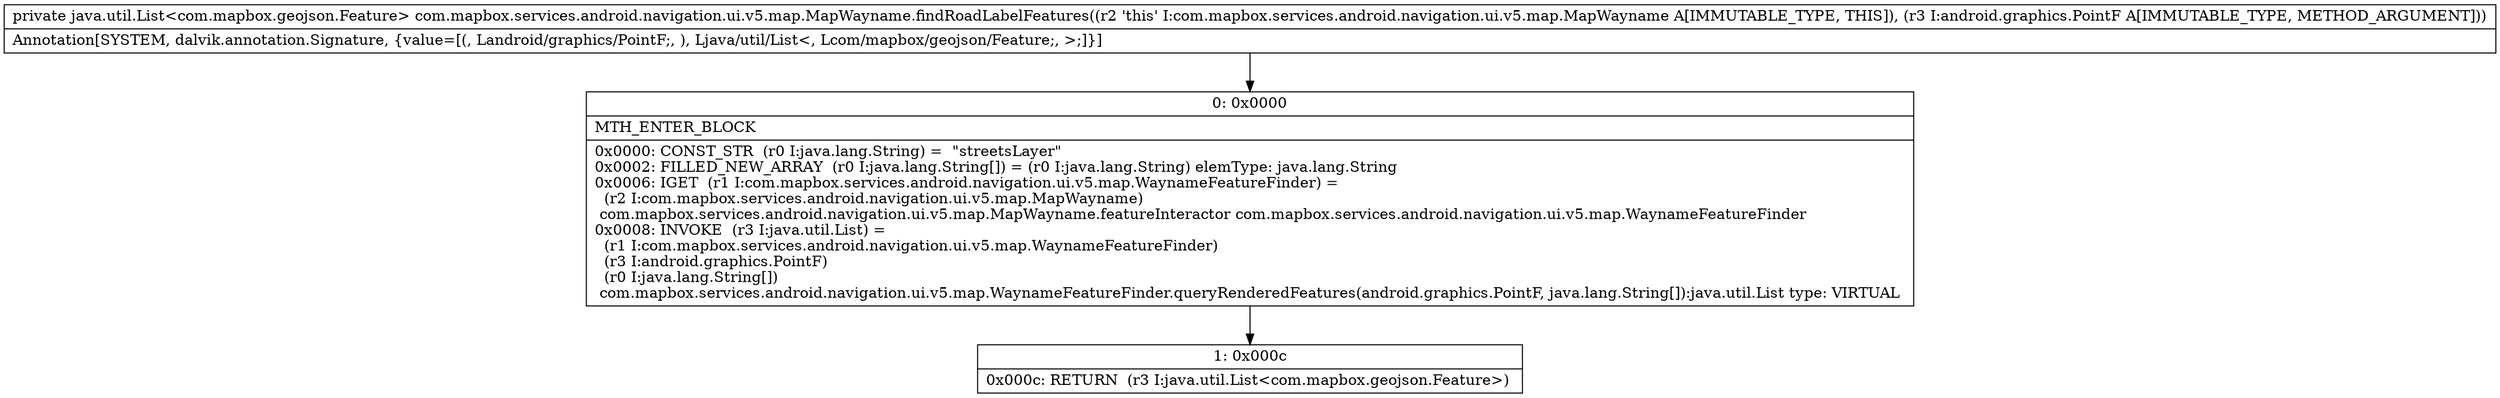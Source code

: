 digraph "CFG forcom.mapbox.services.android.navigation.ui.v5.map.MapWayname.findRoadLabelFeatures(Landroid\/graphics\/PointF;)Ljava\/util\/List;" {
Node_0 [shape=record,label="{0\:\ 0x0000|MTH_ENTER_BLOCK\l|0x0000: CONST_STR  (r0 I:java.lang.String) =  \"streetsLayer\" \l0x0002: FILLED_NEW_ARRAY  (r0 I:java.lang.String[]) = (r0 I:java.lang.String) elemType: java.lang.String \l0x0006: IGET  (r1 I:com.mapbox.services.android.navigation.ui.v5.map.WaynameFeatureFinder) = \l  (r2 I:com.mapbox.services.android.navigation.ui.v5.map.MapWayname)\l com.mapbox.services.android.navigation.ui.v5.map.MapWayname.featureInteractor com.mapbox.services.android.navigation.ui.v5.map.WaynameFeatureFinder \l0x0008: INVOKE  (r3 I:java.util.List) = \l  (r1 I:com.mapbox.services.android.navigation.ui.v5.map.WaynameFeatureFinder)\l  (r3 I:android.graphics.PointF)\l  (r0 I:java.lang.String[])\l com.mapbox.services.android.navigation.ui.v5.map.WaynameFeatureFinder.queryRenderedFeatures(android.graphics.PointF, java.lang.String[]):java.util.List type: VIRTUAL \l}"];
Node_1 [shape=record,label="{1\:\ 0x000c|0x000c: RETURN  (r3 I:java.util.List\<com.mapbox.geojson.Feature\>) \l}"];
MethodNode[shape=record,label="{private java.util.List\<com.mapbox.geojson.Feature\> com.mapbox.services.android.navigation.ui.v5.map.MapWayname.findRoadLabelFeatures((r2 'this' I:com.mapbox.services.android.navigation.ui.v5.map.MapWayname A[IMMUTABLE_TYPE, THIS]), (r3 I:android.graphics.PointF A[IMMUTABLE_TYPE, METHOD_ARGUMENT]))  | Annotation[SYSTEM, dalvik.annotation.Signature, \{value=[(, Landroid\/graphics\/PointF;, ), Ljava\/util\/List\<, Lcom\/mapbox\/geojson\/Feature;, \>;]\}]\l}"];
MethodNode -> Node_0;
Node_0 -> Node_1;
}

